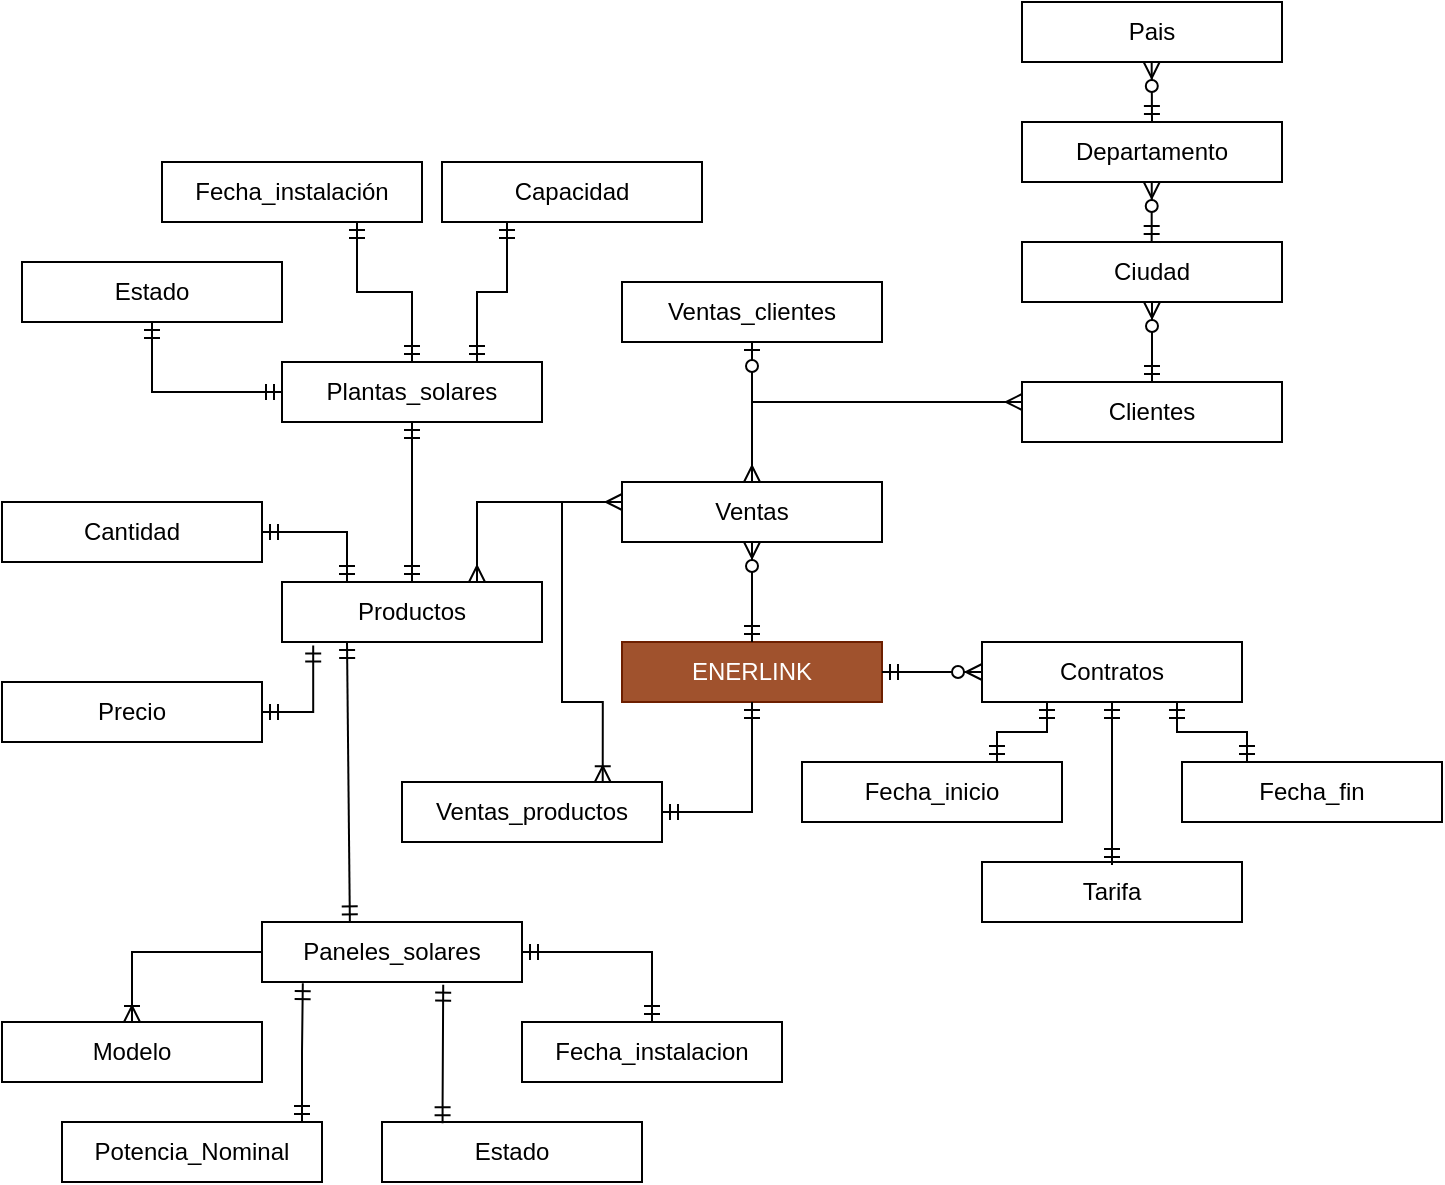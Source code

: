 <mxfile version="28.0.9">
  <diagram name="Página-1" id="Wkfy4zfm8j1Pdm_jzS7f">
    <mxGraphModel dx="1678" dy="914" grid="1" gridSize="10" guides="1" tooltips="1" connect="1" arrows="1" fold="1" page="1" pageScale="1" pageWidth="827" pageHeight="1169" math="0" shadow="0">
      <root>
        <mxCell id="0" />
        <mxCell id="1" parent="0" />
        <mxCell id="2IO7Noc0tJSZuoxgkoHs-1" value="ENERLINK" style="rounded=0;whiteSpace=wrap;html=1;fillColor=light-dark(#A0522D,#FFFF66);fontColor=#ffffff;strokeColor=#6D1F00;" vertex="1" parent="1">
          <mxGeometry x="320" y="360" width="130" height="30" as="geometry" />
        </mxCell>
        <mxCell id="2IO7Noc0tJSZuoxgkoHs-3" value="Ventas" style="rounded=0;whiteSpace=wrap;html=1;" vertex="1" parent="1">
          <mxGeometry x="320" y="280" width="130" height="30" as="geometry" />
        </mxCell>
        <mxCell id="2IO7Noc0tJSZuoxgkoHs-4" value="Ventas_productos" style="rounded=0;whiteSpace=wrap;html=1;" vertex="1" parent="1">
          <mxGeometry x="210" y="430" width="130" height="30" as="geometry" />
        </mxCell>
        <mxCell id="2IO7Noc0tJSZuoxgkoHs-6" value="Ventas_clientes" style="rounded=0;whiteSpace=wrap;html=1;" vertex="1" parent="1">
          <mxGeometry x="320" y="180" width="130" height="30" as="geometry" />
        </mxCell>
        <mxCell id="2IO7Noc0tJSZuoxgkoHs-7" value="Ciudad" style="rounded=0;whiteSpace=wrap;html=1;" vertex="1" parent="1">
          <mxGeometry x="520" y="160" width="130" height="30" as="geometry" />
        </mxCell>
        <mxCell id="2IO7Noc0tJSZuoxgkoHs-8" value="Departamento" style="rounded=0;whiteSpace=wrap;html=1;" vertex="1" parent="1">
          <mxGeometry x="520" y="100" width="130" height="30" as="geometry" />
        </mxCell>
        <mxCell id="2IO7Noc0tJSZuoxgkoHs-9" value="Pais" style="rounded=0;whiteSpace=wrap;html=1;" vertex="1" parent="1">
          <mxGeometry x="520" y="40" width="130" height="30" as="geometry" />
        </mxCell>
        <mxCell id="2IO7Noc0tJSZuoxgkoHs-10" value="Clientes" style="rounded=0;whiteSpace=wrap;html=1;" vertex="1" parent="1">
          <mxGeometry x="520" y="230" width="130" height="30" as="geometry" />
        </mxCell>
        <mxCell id="2IO7Noc0tJSZuoxgkoHs-14" value="" style="fontSize=12;html=1;endArrow=ERzeroToMany;startArrow=ERmandOne;rounded=0;entryX=0.5;entryY=1;entryDx=0;entryDy=0;exitX=0.5;exitY=0;exitDx=0;exitDy=0;" edge="1" parent="1" source="2IO7Noc0tJSZuoxgkoHs-1" target="2IO7Noc0tJSZuoxgkoHs-3">
          <mxGeometry width="100" height="100" relative="1" as="geometry">
            <mxPoint x="362.42" y="360" as="sourcePoint" />
            <mxPoint x="407.58" y="309.4" as="targetPoint" />
          </mxGeometry>
        </mxCell>
        <mxCell id="2IO7Noc0tJSZuoxgkoHs-16" value="" style="fontSize=12;html=1;endArrow=ERmandOne;startArrow=ERmandOne;rounded=0;exitX=0.5;exitY=1;exitDx=0;exitDy=0;entryX=1;entryY=0.5;entryDx=0;entryDy=0;edgeStyle=orthogonalEdgeStyle;" edge="1" parent="1" source="2IO7Noc0tJSZuoxgkoHs-1" target="2IO7Noc0tJSZuoxgkoHs-4">
          <mxGeometry width="100" height="100" relative="1" as="geometry">
            <mxPoint x="390" y="410" as="sourcePoint" />
            <mxPoint x="400" y="270" as="targetPoint" />
          </mxGeometry>
        </mxCell>
        <mxCell id="2IO7Noc0tJSZuoxgkoHs-17" value="" style="fontSize=12;html=1;endArrow=ERmany;startArrow=ERmany;rounded=0;exitX=0.5;exitY=0;exitDx=0;exitDy=0;edgeStyle=orthogonalEdgeStyle;" edge="1" parent="1" source="2IO7Noc0tJSZuoxgkoHs-3">
          <mxGeometry width="100" height="100" relative="1" as="geometry">
            <mxPoint x="390" y="240" as="sourcePoint" />
            <mxPoint x="520" y="240" as="targetPoint" />
            <Array as="points">
              <mxPoint x="385" y="240" />
              <mxPoint x="520" y="240" />
            </Array>
          </mxGeometry>
        </mxCell>
        <mxCell id="2IO7Noc0tJSZuoxgkoHs-19" value="" style="fontSize=12;html=1;endArrow=ERzeroToOne;endFill=1;rounded=0;entryX=0.5;entryY=1;entryDx=0;entryDy=0;" edge="1" parent="1" target="2IO7Noc0tJSZuoxgkoHs-6">
          <mxGeometry width="100" height="100" relative="1" as="geometry">
            <mxPoint x="385" y="240" as="sourcePoint" />
            <mxPoint x="500" y="130" as="targetPoint" />
          </mxGeometry>
        </mxCell>
        <mxCell id="2IO7Noc0tJSZuoxgkoHs-22" value="" style="fontSize=12;html=1;endArrow=ERzeroToMany;startArrow=ERmandOne;rounded=0;entryX=0.5;entryY=1;entryDx=0;entryDy=0;exitX=0.5;exitY=0;exitDx=0;exitDy=0;" edge="1" parent="1" source="2IO7Noc0tJSZuoxgkoHs-10" target="2IO7Noc0tJSZuoxgkoHs-7">
          <mxGeometry width="100" height="100" relative="1" as="geometry">
            <mxPoint x="500" y="260" as="sourcePoint" />
            <mxPoint x="600" y="160" as="targetPoint" />
          </mxGeometry>
        </mxCell>
        <mxCell id="2IO7Noc0tJSZuoxgkoHs-23" value="" style="fontSize=12;html=1;endArrow=ERzeroToMany;startArrow=ERmandOne;rounded=0;entryX=0.462;entryY=1;entryDx=0;entryDy=0;entryPerimeter=0;" edge="1" parent="1">
          <mxGeometry width="100" height="100" relative="1" as="geometry">
            <mxPoint x="584.83" y="160" as="sourcePoint" />
            <mxPoint x="584.89" y="130" as="targetPoint" />
            <Array as="points">
              <mxPoint x="584.83" y="160" />
            </Array>
          </mxGeometry>
        </mxCell>
        <mxCell id="2IO7Noc0tJSZuoxgkoHs-24" value="" style="fontSize=12;html=1;endArrow=ERzeroToMany;startArrow=ERmandOne;rounded=0;entryX=0.5;entryY=1;entryDx=0;entryDy=0;" edge="1" parent="1">
          <mxGeometry width="100" height="100" relative="1" as="geometry">
            <mxPoint x="585" y="100" as="sourcePoint" />
            <mxPoint x="584.83" y="70" as="targetPoint" />
          </mxGeometry>
        </mxCell>
        <mxCell id="2IO7Noc0tJSZuoxgkoHs-26" value="Productos" style="rounded=0;whiteSpace=wrap;html=1;" vertex="1" parent="1">
          <mxGeometry x="150" y="330" width="130" height="30" as="geometry" />
        </mxCell>
        <mxCell id="2IO7Noc0tJSZuoxgkoHs-27" value="Precio" style="rounded=0;whiteSpace=wrap;html=1;" vertex="1" parent="1">
          <mxGeometry x="10" y="380" width="130" height="30" as="geometry" />
        </mxCell>
        <mxCell id="2IO7Noc0tJSZuoxgkoHs-28" value="Cantidad" style="rounded=0;whiteSpace=wrap;html=1;" vertex="1" parent="1">
          <mxGeometry x="10" y="290" width="130" height="30" as="geometry" />
        </mxCell>
        <mxCell id="2IO7Noc0tJSZuoxgkoHs-29" value="" style="edgeStyle=orthogonalEdgeStyle;fontSize=12;html=1;endArrow=ERmany;startArrow=ERmany;rounded=0;exitX=0.75;exitY=0;exitDx=0;exitDy=0;" edge="1" parent="1" source="2IO7Noc0tJSZuoxgkoHs-26">
          <mxGeometry width="100" height="100" relative="1" as="geometry">
            <mxPoint x="220" y="400" as="sourcePoint" />
            <mxPoint x="320" y="290" as="targetPoint" />
            <Array as="points">
              <mxPoint x="248" y="290" />
            </Array>
          </mxGeometry>
        </mxCell>
        <mxCell id="2IO7Noc0tJSZuoxgkoHs-31" value="" style="edgeStyle=orthogonalEdgeStyle;fontSize=12;html=1;endArrow=ERmandOne;startArrow=ERmandOne;rounded=0;entryX=0.12;entryY=1.06;entryDx=0;entryDy=0;exitX=1;exitY=0.5;exitDx=0;exitDy=0;entryPerimeter=0;" edge="1" parent="1" source="2IO7Noc0tJSZuoxgkoHs-27" target="2IO7Noc0tJSZuoxgkoHs-26">
          <mxGeometry width="100" height="100" relative="1" as="geometry">
            <mxPoint x="140" y="390" as="sourcePoint" />
            <mxPoint x="240" y="290" as="targetPoint" />
          </mxGeometry>
        </mxCell>
        <mxCell id="2IO7Noc0tJSZuoxgkoHs-32" value="" style="edgeStyle=orthogonalEdgeStyle;fontSize=12;html=1;endArrow=ERmandOne;startArrow=ERmandOne;rounded=0;entryX=0.25;entryY=0;entryDx=0;entryDy=0;exitX=1;exitY=0.5;exitDx=0;exitDy=0;" edge="1" parent="1" source="2IO7Noc0tJSZuoxgkoHs-28" target="2IO7Noc0tJSZuoxgkoHs-26">
          <mxGeometry width="100" height="100" relative="1" as="geometry">
            <mxPoint x="160" y="340" as="sourcePoint" />
            <mxPoint x="203" y="310" as="targetPoint" />
          </mxGeometry>
        </mxCell>
        <mxCell id="2IO7Noc0tJSZuoxgkoHs-36" value="" style="edgeStyle=orthogonalEdgeStyle;fontSize=12;html=1;endArrow=ERoneToMany;rounded=0;entryX=0.772;entryY=0.004;entryDx=0;entryDy=0;entryPerimeter=0;" edge="1" parent="1" target="2IO7Noc0tJSZuoxgkoHs-4">
          <mxGeometry width="100" height="100" relative="1" as="geometry">
            <mxPoint x="290" y="290" as="sourcePoint" />
            <mxPoint x="290" y="300" as="targetPoint" />
            <Array as="points">
              <mxPoint x="290" y="290" />
              <mxPoint x="290" y="390" />
              <mxPoint x="290" y="390" />
            </Array>
          </mxGeometry>
        </mxCell>
        <mxCell id="2IO7Noc0tJSZuoxgkoHs-37" value="Plantas_solares" style="rounded=0;whiteSpace=wrap;html=1;" vertex="1" parent="1">
          <mxGeometry x="150" y="220" width="130" height="30" as="geometry" />
        </mxCell>
        <mxCell id="2IO7Noc0tJSZuoxgkoHs-39" value="" style="fontSize=12;html=1;endArrow=ERmandOne;startArrow=ERmandOne;rounded=0;exitX=0.5;exitY=0;exitDx=0;exitDy=0;entryX=0.5;entryY=1;entryDx=0;entryDy=0;" edge="1" parent="1" source="2IO7Noc0tJSZuoxgkoHs-26" target="2IO7Noc0tJSZuoxgkoHs-37">
          <mxGeometry width="100" height="100" relative="1" as="geometry">
            <mxPoint x="200" y="280" as="sourcePoint" />
            <mxPoint x="300" y="180" as="targetPoint" />
          </mxGeometry>
        </mxCell>
        <mxCell id="2IO7Noc0tJSZuoxgkoHs-40" value="Capacidad" style="rounded=0;whiteSpace=wrap;html=1;" vertex="1" parent="1">
          <mxGeometry x="230" y="120" width="130" height="30" as="geometry" />
        </mxCell>
        <mxCell id="2IO7Noc0tJSZuoxgkoHs-41" value="Fecha_instalación" style="rounded=0;whiteSpace=wrap;html=1;" vertex="1" parent="1">
          <mxGeometry x="90" y="120" width="130" height="30" as="geometry" />
        </mxCell>
        <mxCell id="2IO7Noc0tJSZuoxgkoHs-43" value="" style="fontSize=12;html=1;endArrow=ERmandOne;startArrow=ERmandOne;rounded=0;entryX=0.5;entryY=1;entryDx=0;entryDy=0;edgeStyle=orthogonalEdgeStyle;" edge="1" parent="1" target="2IO7Noc0tJSZuoxgkoHs-42">
          <mxGeometry width="100" height="100" relative="1" as="geometry">
            <mxPoint x="150" y="235" as="sourcePoint" />
            <mxPoint x="300" y="120" as="targetPoint" />
            <Array as="points">
              <mxPoint x="85" y="235" />
            </Array>
          </mxGeometry>
        </mxCell>
        <mxCell id="2IO7Noc0tJSZuoxgkoHs-45" value="" style="fontSize=12;html=1;endArrow=ERmandOne;startArrow=ERmandOne;rounded=0;entryX=0.75;entryY=1;entryDx=0;entryDy=0;exitX=0.5;exitY=0;exitDx=0;exitDy=0;edgeStyle=orthogonalEdgeStyle;" edge="1" parent="1" source="2IO7Noc0tJSZuoxgkoHs-37" target="2IO7Noc0tJSZuoxgkoHs-41">
          <mxGeometry width="100" height="100" relative="1" as="geometry">
            <mxPoint x="210" y="220" as="sourcePoint" />
            <mxPoint x="220" y="130" as="targetPoint" />
          </mxGeometry>
        </mxCell>
        <mxCell id="2IO7Noc0tJSZuoxgkoHs-42" value="Estado" style="rounded=0;whiteSpace=wrap;html=1;" vertex="1" parent="1">
          <mxGeometry x="20" y="170" width="130" height="30" as="geometry" />
        </mxCell>
        <mxCell id="2IO7Noc0tJSZuoxgkoHs-47" value="" style="fontSize=12;html=1;endArrow=ERmandOne;startArrow=ERmandOne;rounded=0;entryX=0.25;entryY=1;entryDx=0;entryDy=0;exitX=0.75;exitY=0;exitDx=0;exitDy=0;edgeStyle=orthogonalEdgeStyle;" edge="1" parent="1" source="2IO7Noc0tJSZuoxgkoHs-37" target="2IO7Noc0tJSZuoxgkoHs-40">
          <mxGeometry width="100" height="100" relative="1" as="geometry">
            <mxPoint x="214.76" y="90" as="sourcePoint" />
            <mxPoint x="214.76" y="50" as="targetPoint" />
          </mxGeometry>
        </mxCell>
        <mxCell id="2IO7Noc0tJSZuoxgkoHs-49" value="Contratos" style="rounded=0;whiteSpace=wrap;html=1;" vertex="1" parent="1">
          <mxGeometry x="500" y="360" width="130" height="30" as="geometry" />
        </mxCell>
        <mxCell id="2IO7Noc0tJSZuoxgkoHs-50" value="" style="fontSize=12;html=1;endArrow=ERzeroToMany;startArrow=ERmandOne;rounded=0;exitX=1;exitY=0.5;exitDx=0;exitDy=0;entryX=0;entryY=0.5;entryDx=0;entryDy=0;" edge="1" parent="1" source="2IO7Noc0tJSZuoxgkoHs-1" target="2IO7Noc0tJSZuoxgkoHs-49">
          <mxGeometry width="100" height="100" relative="1" as="geometry">
            <mxPoint x="490" y="380" as="sourcePoint" />
            <mxPoint x="500" y="350" as="targetPoint" />
          </mxGeometry>
        </mxCell>
        <mxCell id="2IO7Noc0tJSZuoxgkoHs-52" value="Fecha_inicio" style="rounded=0;whiteSpace=wrap;html=1;" vertex="1" parent="1">
          <mxGeometry x="410" y="420" width="130" height="30" as="geometry" />
        </mxCell>
        <mxCell id="2IO7Noc0tJSZuoxgkoHs-53" value="Fecha_fin" style="rounded=0;whiteSpace=wrap;html=1;" vertex="1" parent="1">
          <mxGeometry x="600" y="420" width="130" height="30" as="geometry" />
        </mxCell>
        <mxCell id="2IO7Noc0tJSZuoxgkoHs-54" value="Tarifa" style="rounded=0;whiteSpace=wrap;html=1;" vertex="1" parent="1">
          <mxGeometry x="500" y="470" width="130" height="30" as="geometry" />
        </mxCell>
        <mxCell id="2IO7Noc0tJSZuoxgkoHs-55" value="" style="fontSize=12;html=1;endArrow=ERmandOne;startArrow=ERmandOne;rounded=0;entryX=0.25;entryY=1;entryDx=0;entryDy=0;exitX=0.75;exitY=0;exitDx=0;exitDy=0;edgeStyle=orthogonalEdgeStyle;" edge="1" parent="1" source="2IO7Noc0tJSZuoxgkoHs-52" target="2IO7Noc0tJSZuoxgkoHs-49">
          <mxGeometry width="100" height="100" relative="1" as="geometry">
            <mxPoint x="480" y="510" as="sourcePoint" />
            <mxPoint x="580" y="410" as="targetPoint" />
          </mxGeometry>
        </mxCell>
        <mxCell id="2IO7Noc0tJSZuoxgkoHs-56" value="" style="fontSize=12;html=1;endArrow=ERmandOne;startArrow=ERmandOne;rounded=0;entryX=0.75;entryY=1;entryDx=0;entryDy=0;exitX=0.25;exitY=0;exitDx=0;exitDy=0;edgeStyle=orthogonalEdgeStyle;" edge="1" parent="1" source="2IO7Noc0tJSZuoxgkoHs-53" target="2IO7Noc0tJSZuoxgkoHs-49">
          <mxGeometry width="100" height="100" relative="1" as="geometry">
            <mxPoint x="630" y="440" as="sourcePoint" />
            <mxPoint x="655" y="410" as="targetPoint" />
          </mxGeometry>
        </mxCell>
        <mxCell id="2IO7Noc0tJSZuoxgkoHs-57" value="" style="fontSize=12;html=1;endArrow=ERmandOne;startArrow=ERmandOne;rounded=0;entryX=0.5;entryY=1;entryDx=0;entryDy=0;exitX=0.5;exitY=0.052;exitDx=0;exitDy=0;edgeStyle=orthogonalEdgeStyle;exitPerimeter=0;" edge="1" parent="1" source="2IO7Noc0tJSZuoxgkoHs-54" target="2IO7Noc0tJSZuoxgkoHs-49">
          <mxGeometry width="100" height="100" relative="1" as="geometry">
            <mxPoint x="570" y="460" as="sourcePoint" />
            <mxPoint x="595" y="430" as="targetPoint" />
          </mxGeometry>
        </mxCell>
        <mxCell id="2IO7Noc0tJSZuoxgkoHs-58" value="Paneles_solares" style="rounded=0;whiteSpace=wrap;html=1;" vertex="1" parent="1">
          <mxGeometry x="140" y="500" width="130" height="30" as="geometry" />
        </mxCell>
        <mxCell id="2IO7Noc0tJSZuoxgkoHs-59" value="Modelo" style="rounded=0;whiteSpace=wrap;html=1;" vertex="1" parent="1">
          <mxGeometry x="10" y="550" width="130" height="30" as="geometry" />
        </mxCell>
        <mxCell id="2IO7Noc0tJSZuoxgkoHs-60" value="Potencia_Nominal" style="rounded=0;whiteSpace=wrap;html=1;" vertex="1" parent="1">
          <mxGeometry x="40" y="600" width="130" height="30" as="geometry" />
        </mxCell>
        <mxCell id="2IO7Noc0tJSZuoxgkoHs-61" value="Fecha_instalacion" style="rounded=0;whiteSpace=wrap;html=1;" vertex="1" parent="1">
          <mxGeometry x="270" y="550" width="130" height="30" as="geometry" />
        </mxCell>
        <mxCell id="2IO7Noc0tJSZuoxgkoHs-62" value="Estado" style="rounded=0;whiteSpace=wrap;html=1;" vertex="1" parent="1">
          <mxGeometry x="200" y="600" width="130" height="30" as="geometry" />
        </mxCell>
        <mxCell id="2IO7Noc0tJSZuoxgkoHs-63" value="" style="fontSize=12;html=1;endArrow=ERmandOne;startArrow=ERmandOne;rounded=0;entryX=0.25;entryY=1;entryDx=0;entryDy=0;exitX=0.338;exitY=0.007;exitDx=0;exitDy=0;exitPerimeter=0;" edge="1" parent="1" source="2IO7Noc0tJSZuoxgkoHs-58" target="2IO7Noc0tJSZuoxgkoHs-26">
          <mxGeometry width="100" height="100" relative="1" as="geometry">
            <mxPoint x="110" y="530" as="sourcePoint" />
            <mxPoint x="210" y="430" as="targetPoint" />
          </mxGeometry>
        </mxCell>
        <mxCell id="2IO7Noc0tJSZuoxgkoHs-64" value="" style="fontSize=12;html=1;endArrow=ERoneToMany;rounded=0;exitX=0;exitY=0.5;exitDx=0;exitDy=0;entryX=0.5;entryY=0;entryDx=0;entryDy=0;edgeStyle=orthogonalEdgeStyle;" edge="1" parent="1" source="2IO7Noc0tJSZuoxgkoHs-58" target="2IO7Noc0tJSZuoxgkoHs-59">
          <mxGeometry width="100" height="100" relative="1" as="geometry">
            <mxPoint x="110" y="590" as="sourcePoint" />
            <mxPoint x="210" y="490" as="targetPoint" />
          </mxGeometry>
        </mxCell>
        <mxCell id="2IO7Noc0tJSZuoxgkoHs-65" value="" style="edgeStyle=orthogonalEdgeStyle;fontSize=12;html=1;endArrow=ERmandOne;startArrow=ERmandOne;rounded=0;entryX=0.5;entryY=0;entryDx=0;entryDy=0;exitX=1;exitY=0.5;exitDx=0;exitDy=0;" edge="1" parent="1" source="2IO7Noc0tJSZuoxgkoHs-58" target="2IO7Noc0tJSZuoxgkoHs-61">
          <mxGeometry width="100" height="100" relative="1" as="geometry">
            <mxPoint x="110" y="590" as="sourcePoint" />
            <mxPoint x="210" y="490" as="targetPoint" />
          </mxGeometry>
        </mxCell>
        <mxCell id="2IO7Noc0tJSZuoxgkoHs-66" value="" style="edgeStyle=orthogonalEdgeStyle;fontSize=12;html=1;endArrow=ERmandOne;startArrow=ERmandOne;rounded=0;entryX=0.157;entryY=1.02;entryDx=0;entryDy=0;entryPerimeter=0;" edge="1" parent="1" target="2IO7Noc0tJSZuoxgkoHs-58">
          <mxGeometry width="100" height="100" relative="1" as="geometry">
            <mxPoint x="160" y="600" as="sourcePoint" />
            <mxPoint x="210" y="490" as="targetPoint" />
            <Array as="points">
              <mxPoint x="160" y="565" />
              <mxPoint x="160" y="565" />
            </Array>
          </mxGeometry>
        </mxCell>
        <mxCell id="2IO7Noc0tJSZuoxgkoHs-67" value="" style="edgeStyle=orthogonalEdgeStyle;fontSize=12;html=1;endArrow=ERmandOne;startArrow=ERmandOne;rounded=0;entryX=0.697;entryY=1.044;entryDx=0;entryDy=0;entryPerimeter=0;exitX=0.233;exitY=0.021;exitDx=0;exitDy=0;exitPerimeter=0;" edge="1" parent="1" source="2IO7Noc0tJSZuoxgkoHs-62" target="2IO7Noc0tJSZuoxgkoHs-58">
          <mxGeometry width="100" height="100" relative="1" as="geometry">
            <mxPoint x="240" y="599" as="sourcePoint" />
            <mxPoint x="240" y="530" as="targetPoint" />
            <Array as="points">
              <mxPoint x="230" y="590" />
              <mxPoint x="231" y="590" />
            </Array>
          </mxGeometry>
        </mxCell>
      </root>
    </mxGraphModel>
  </diagram>
</mxfile>
